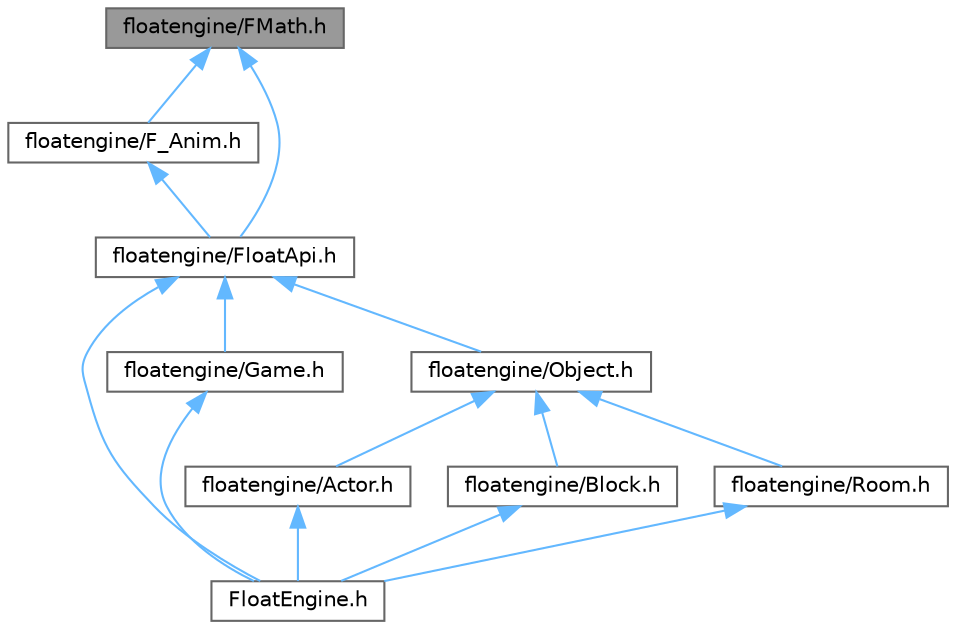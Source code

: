 digraph "floatengine/FMath.h"
{
 // LATEX_PDF_SIZE
  bgcolor="transparent";
  edge [fontname=Helvetica,fontsize=10,labelfontname=Helvetica,labelfontsize=10];
  node [fontname=Helvetica,fontsize=10,shape=box,height=0.2,width=0.4];
  Node1 [id="Node000001",label="floatengine/FMath.h",height=0.2,width=0.4,color="gray40", fillcolor="grey60", style="filled", fontcolor="black",tooltip="数学工具类"];
  Node1 -> Node2 [id="edge1_Node000001_Node000002",dir="back",color="steelblue1",style="solid",tooltip=" "];
  Node2 [id="Node000002",label="floatengine/F_Anim.h",height=0.2,width=0.4,color="grey40", fillcolor="white", style="filled",URL="$_f___anim_8h.html",tooltip=" "];
  Node2 -> Node3 [id="edge2_Node000002_Node000003",dir="back",color="steelblue1",style="solid",tooltip=" "];
  Node3 [id="Node000003",label="floatengine/FloatApi.h",height=0.2,width=0.4,color="grey40", fillcolor="white", style="filled",URL="$_float_api_8h.html",tooltip="浮动引擎API"];
  Node3 -> Node4 [id="edge3_Node000003_Node000004",dir="back",color="steelblue1",style="solid",tooltip=" "];
  Node4 [id="Node000004",label="FloatEngine.h",height=0.2,width=0.4,color="grey40", fillcolor="white", style="filled",URL="$_float_engine_8h.html",tooltip=" "];
  Node3 -> Node5 [id="edge4_Node000003_Node000005",dir="back",color="steelblue1",style="solid",tooltip=" "];
  Node5 [id="Node000005",label="floatengine/Game.h",height=0.2,width=0.4,color="grey40", fillcolor="white", style="filled",URL="$_game_8h.html",tooltip="游戏管理类"];
  Node5 -> Node4 [id="edge5_Node000005_Node000004",dir="back",color="steelblue1",style="solid",tooltip=" "];
  Node3 -> Node6 [id="edge6_Node000003_Node000006",dir="back",color="steelblue1",style="solid",tooltip=" "];
  Node6 [id="Node000006",label="floatengine/Object.h",height=0.2,width=0.4,color="grey40", fillcolor="white", style="filled",URL="$_object_8h.html",tooltip="游戏对象类"];
  Node6 -> Node7 [id="edge7_Node000006_Node000007",dir="back",color="steelblue1",style="solid",tooltip=" "];
  Node7 [id="Node000007",label="floatengine/Actor.h",height=0.2,width=0.4,color="grey40", fillcolor="white", style="filled",URL="$_actor_8h.html",tooltip="角色类"];
  Node7 -> Node4 [id="edge8_Node000007_Node000004",dir="back",color="steelblue1",style="solid",tooltip=" "];
  Node6 -> Node8 [id="edge9_Node000006_Node000008",dir="back",color="steelblue1",style="solid",tooltip=" "];
  Node8 [id="Node000008",label="floatengine/Block.h",height=0.2,width=0.4,color="grey40", fillcolor="white", style="filled",URL="$_block_8h.html",tooltip="方块类"];
  Node8 -> Node4 [id="edge10_Node000008_Node000004",dir="back",color="steelblue1",style="solid",tooltip=" "];
  Node6 -> Node9 [id="edge11_Node000006_Node000009",dir="back",color="steelblue1",style="solid",tooltip=" "];
  Node9 [id="Node000009",label="floatengine/Room.h",height=0.2,width=0.4,color="grey40", fillcolor="white", style="filled",URL="$_room_8h.html",tooltip=" "];
  Node9 -> Node4 [id="edge12_Node000009_Node000004",dir="back",color="steelblue1",style="solid",tooltip=" "];
  Node1 -> Node3 [id="edge13_Node000001_Node000003",dir="back",color="steelblue1",style="solid",tooltip=" "];
}
